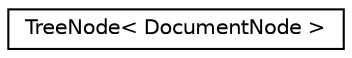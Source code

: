 digraph "Graphical Class Hierarchy"
{
 // LATEX_PDF_SIZE
  edge [fontname="Helvetica",fontsize="10",labelfontname="Helvetica",labelfontsize="10"];
  node [fontname="Helvetica",fontsize="10",shape=record];
  rankdir="LR";
  Node0 [label="TreeNode\< DocumentNode \>",height=0.2,width=0.4,color="black", fillcolor="white", style="filled",URL="$classTreeNode.html",tooltip=" "];
}

